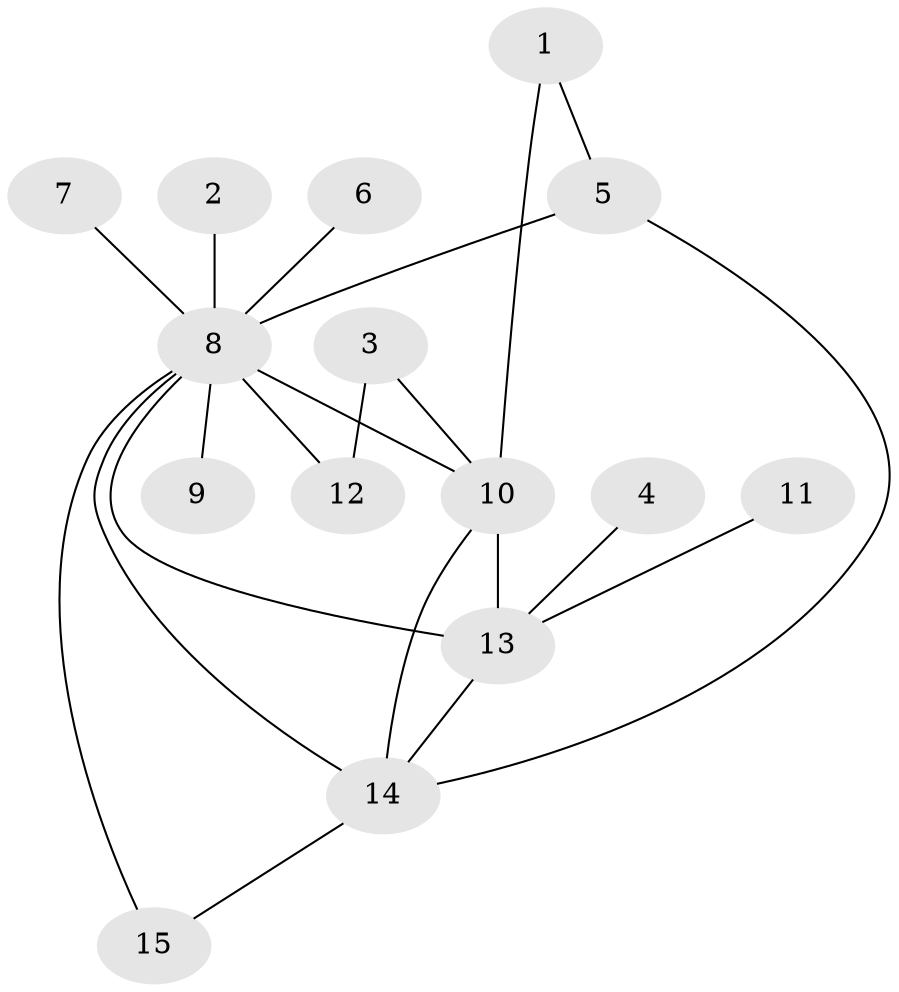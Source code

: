 // original degree distribution, {7: 0.0425531914893617, 2: 0.19148936170212766, 9: 0.02127659574468085, 5: 0.06382978723404255, 8: 0.02127659574468085, 6: 0.02127659574468085, 3: 0.06382978723404255, 1: 0.5319148936170213, 4: 0.0425531914893617}
// Generated by graph-tools (version 1.1) at 2025/37/03/04/25 23:37:51]
// undirected, 15 vertices, 21 edges
graph export_dot {
  node [color=gray90,style=filled];
  1;
  2;
  3;
  4;
  5;
  6;
  7;
  8;
  9;
  10;
  11;
  12;
  13;
  14;
  15;
  1 -- 5 [weight=1.0];
  1 -- 10 [weight=1.0];
  2 -- 8 [weight=1.0];
  3 -- 10 [weight=1.0];
  3 -- 12 [weight=1.0];
  4 -- 13 [weight=1.0];
  5 -- 8 [weight=2.0];
  5 -- 14 [weight=1.0];
  6 -- 8 [weight=1.0];
  7 -- 8 [weight=1.0];
  8 -- 9 [weight=1.0];
  8 -- 10 [weight=1.0];
  8 -- 12 [weight=2.0];
  8 -- 13 [weight=2.0];
  8 -- 14 [weight=1.0];
  8 -- 15 [weight=1.0];
  10 -- 13 [weight=1.0];
  10 -- 14 [weight=1.0];
  11 -- 13 [weight=1.0];
  13 -- 14 [weight=1.0];
  14 -- 15 [weight=1.0];
}
